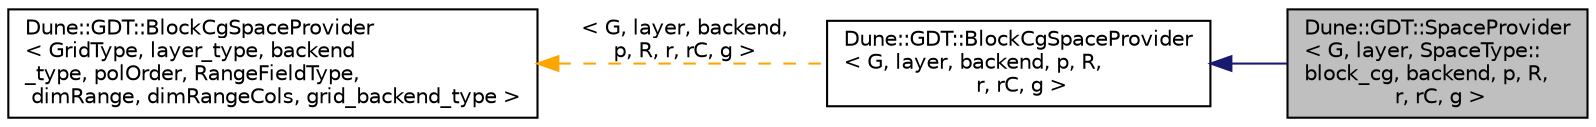 digraph "Dune::GDT::SpaceProvider&lt; G, layer, SpaceType::block_cg, backend, p, R, r, rC, g &gt;"
{
  edge [fontname="Helvetica",fontsize="10",labelfontname="Helvetica",labelfontsize="10"];
  node [fontname="Helvetica",fontsize="10",shape=record];
  rankdir="LR";
  Node0 [label="Dune::GDT::SpaceProvider\l\< G, layer, SpaceType::\lblock_cg, backend, p, R,\l r, rC, g \>",height=0.2,width=0.4,color="black", fillcolor="grey75", style="filled", fontcolor="black"];
  Node1 -> Node0 [dir="back",color="midnightblue",fontsize="10",style="solid",fontname="Helvetica"];
  Node1 [label="Dune::GDT::BlockCgSpaceProvider\l\< G, layer, backend, p, R,\l r, rC, g \>",height=0.2,width=0.4,color="black", fillcolor="white", style="filled",URL="$a02792.html"];
  Node2 -> Node1 [dir="back",color="orange",fontsize="10",style="dashed",label=" \< G, layer, backend,\l p, R, r, rC, g \>" ,fontname="Helvetica"];
  Node2 [label="Dune::GDT::BlockCgSpaceProvider\l\< GridType, layer_type, backend\l_type, polOrder, RangeFieldType,\l dimRange, dimRangeCols, grid_backend_type \>",height=0.2,width=0.4,color="black", fillcolor="white", style="filled",URL="$a02792.html"];
}

